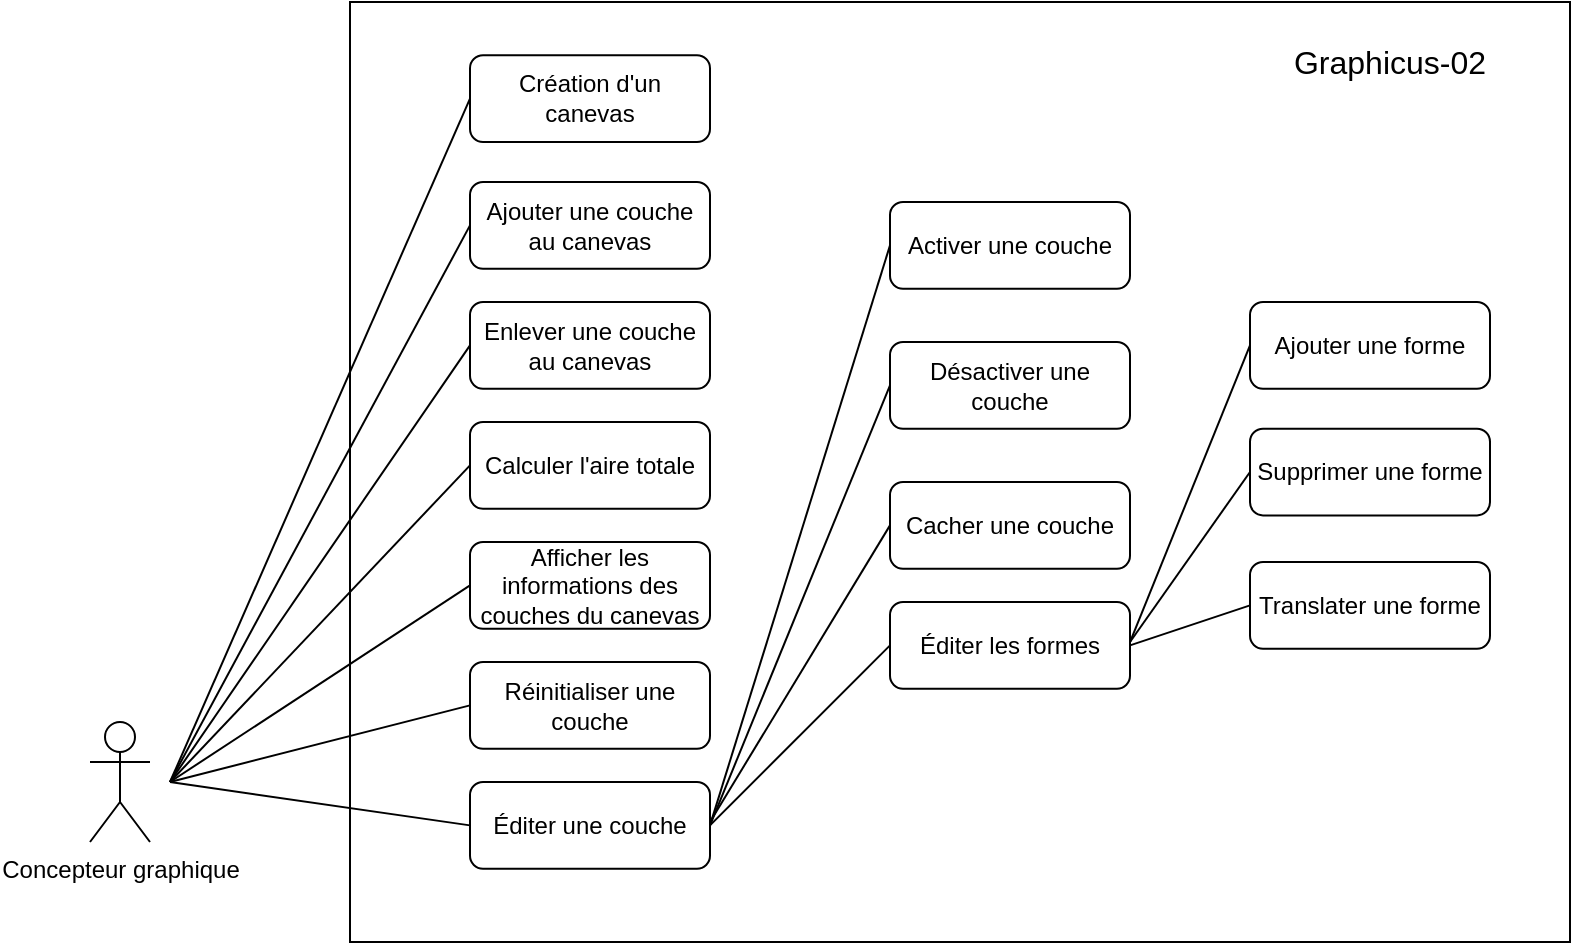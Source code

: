 <mxfile version="14.2.5" type="device"><diagram id="mk2ctqDboukNRnYWTqNj" name="Page-1"><mxGraphModel dx="1038" dy="580" grid="1" gridSize="10" guides="1" tooltips="1" connect="1" arrows="1" fold="1" page="1" pageScale="1" pageWidth="827" pageHeight="1169" math="0" shadow="0"><root><mxCell id="0"/><mxCell id="1" parent="0"/><mxCell id="1ID6MDDptcoK1gBr868S-1" value="Concepteur graphique&lt;br&gt;" style="shape=umlActor;verticalLabelPosition=bottom;verticalAlign=top;html=1;outlineConnect=0;" vertex="1" parent="1"><mxGeometry x="60" y="420" width="30" height="60" as="geometry"/></mxCell><mxCell id="1ID6MDDptcoK1gBr868S-5" value="" style="rounded=0;whiteSpace=wrap;html=1;" vertex="1" parent="1"><mxGeometry x="190" y="60" width="610" height="470" as="geometry"/></mxCell><mxCell id="1ID6MDDptcoK1gBr868S-6" value="&lt;font style=&quot;font-size: 16px&quot;&gt;Graphicus-02&lt;/font&gt;" style="text;html=1;strokeColor=none;fillColor=none;align=center;verticalAlign=middle;whiteSpace=wrap;rounded=0;" vertex="1" parent="1"><mxGeometry x="650" y="80" width="120" height="20" as="geometry"/></mxCell><mxCell id="1ID6MDDptcoK1gBr868S-7" value="&lt;span&gt;Création d'un canevas&lt;/span&gt;" style="rounded=1;whiteSpace=wrap;html=1;" vertex="1" parent="1"><mxGeometry x="250" y="86.63" width="120" height="43.37" as="geometry"/></mxCell><mxCell id="1ID6MDDptcoK1gBr868S-27" value="&lt;span&gt;Ajouter une couche au canevas&lt;/span&gt;" style="rounded=1;whiteSpace=wrap;html=1;" vertex="1" parent="1"><mxGeometry x="250" y="150" width="120" height="43.37" as="geometry"/></mxCell><mxCell id="1ID6MDDptcoK1gBr868S-28" value="&lt;span&gt;Enlever une couche au canevas&lt;/span&gt;" style="rounded=1;whiteSpace=wrap;html=1;" vertex="1" parent="1"><mxGeometry x="250" y="210" width="120" height="43.37" as="geometry"/></mxCell><mxCell id="1ID6MDDptcoK1gBr868S-29" value="Calculer l'aire totale" style="rounded=1;whiteSpace=wrap;html=1;" vertex="1" parent="1"><mxGeometry x="250" y="270" width="120" height="43.37" as="geometry"/></mxCell><mxCell id="1ID6MDDptcoK1gBr868S-30" value="&lt;span&gt;Afficher les informations des couches du canevas&lt;/span&gt;" style="rounded=1;whiteSpace=wrap;html=1;" vertex="1" parent="1"><mxGeometry x="250" y="330" width="120" height="43.37" as="geometry"/></mxCell><mxCell id="1ID6MDDptcoK1gBr868S-31" value="&lt;span&gt;Réinitialiser une couche&lt;/span&gt;" style="rounded=1;whiteSpace=wrap;html=1;" vertex="1" parent="1"><mxGeometry x="250" y="390" width="120" height="43.37" as="geometry"/></mxCell><mxCell id="1ID6MDDptcoK1gBr868S-32" value="&lt;span&gt;Éditer une couche&lt;br&gt;&lt;/span&gt;" style="rounded=1;whiteSpace=wrap;html=1;" vertex="1" parent="1"><mxGeometry x="250" y="450" width="120" height="43.37" as="geometry"/></mxCell><mxCell id="1ID6MDDptcoK1gBr868S-34" value="" style="endArrow=none;html=1;entryX=0;entryY=0.5;entryDx=0;entryDy=0;" edge="1" parent="1" target="1ID6MDDptcoK1gBr868S-32"><mxGeometry width="50" height="50" relative="1" as="geometry"><mxPoint x="100" y="450" as="sourcePoint"/><mxPoint x="530" y="380" as="targetPoint"/></mxGeometry></mxCell><mxCell id="1ID6MDDptcoK1gBr868S-35" value="" style="endArrow=none;html=1;entryX=0;entryY=0.5;entryDx=0;entryDy=0;" edge="1" parent="1" target="1ID6MDDptcoK1gBr868S-31"><mxGeometry width="50" height="50" relative="1" as="geometry"><mxPoint x="100" y="450" as="sourcePoint"/><mxPoint x="260" y="481.685" as="targetPoint"/></mxGeometry></mxCell><mxCell id="1ID6MDDptcoK1gBr868S-36" value="" style="endArrow=none;html=1;entryX=0;entryY=0.5;entryDx=0;entryDy=0;" edge="1" parent="1" target="1ID6MDDptcoK1gBr868S-30"><mxGeometry width="50" height="50" relative="1" as="geometry"><mxPoint x="100" y="450" as="sourcePoint"/><mxPoint x="270" y="491.685" as="targetPoint"/></mxGeometry></mxCell><mxCell id="1ID6MDDptcoK1gBr868S-37" value="" style="endArrow=none;html=1;entryX=0;entryY=0.5;entryDx=0;entryDy=0;" edge="1" parent="1" target="1ID6MDDptcoK1gBr868S-29"><mxGeometry width="50" height="50" relative="1" as="geometry"><mxPoint x="100" y="450" as="sourcePoint"/><mxPoint x="280" y="501.685" as="targetPoint"/></mxGeometry></mxCell><mxCell id="1ID6MDDptcoK1gBr868S-38" value="" style="endArrow=none;html=1;entryX=0;entryY=0.5;entryDx=0;entryDy=0;" edge="1" parent="1" target="1ID6MDDptcoK1gBr868S-28"><mxGeometry width="50" height="50" relative="1" as="geometry"><mxPoint x="100" y="450" as="sourcePoint"/><mxPoint x="290" y="511.685" as="targetPoint"/></mxGeometry></mxCell><mxCell id="1ID6MDDptcoK1gBr868S-39" value="" style="endArrow=none;html=1;entryX=0;entryY=0.5;entryDx=0;entryDy=0;" edge="1" parent="1" target="1ID6MDDptcoK1gBr868S-27"><mxGeometry width="50" height="50" relative="1" as="geometry"><mxPoint x="100" y="450" as="sourcePoint"/><mxPoint x="300" y="521.685" as="targetPoint"/></mxGeometry></mxCell><mxCell id="1ID6MDDptcoK1gBr868S-40" value="" style="endArrow=none;html=1;entryX=0;entryY=0.5;entryDx=0;entryDy=0;" edge="1" parent="1" target="1ID6MDDptcoK1gBr868S-7"><mxGeometry width="50" height="50" relative="1" as="geometry"><mxPoint x="100" y="450" as="sourcePoint"/><mxPoint x="310" y="531.685" as="targetPoint"/></mxGeometry></mxCell><mxCell id="1ID6MDDptcoK1gBr868S-41" value="&lt;span&gt;Activer une couche&lt;/span&gt;&lt;span style=&quot;color: rgba(0 , 0 , 0 , 0) ; font-family: monospace ; font-size: 0px&quot;&gt;%3CmxGraphModel%3E%3Croot%3E%3CmxCell%20id%3D%220%22%2F%3E%3CmxCell%20id%3D%221%22%20parent%3D%220%22%2F%3E%3CmxCell%20id%3D%222%22%20value%3D%22%26lt%3Bspan%26gt%3BCr%C3%A9ation%20d'un%20canevas%26lt%3B%2Fspan%26gt%3B%22%20style%3D%22rounded%3D1%3BwhiteSpace%3Dwrap%3Bhtml%3D1%3B%22%20vertex%3D%221%22%20parent%3D%221%22%3E%3CmxGeometry%20x%3D%22250%22%20y%3D%2286.63%22%20width%3D%22120%22%20height%3D%2243.37%22%20as%3D%22geometry%22%2F%3E%3C%2FmxCell%3E%3C%2Froot%3E%3C%2FmxGraphModel%3E&lt;/span&gt;" style="rounded=1;whiteSpace=wrap;html=1;" vertex="1" parent="1"><mxGeometry x="460" y="160" width="120" height="43.37" as="geometry"/></mxCell><mxCell id="1ID6MDDptcoK1gBr868S-42" value="&lt;span&gt;Désactiver une couche&lt;/span&gt;" style="rounded=1;whiteSpace=wrap;html=1;" vertex="1" parent="1"><mxGeometry x="460" y="230" width="120" height="43.37" as="geometry"/></mxCell><mxCell id="1ID6MDDptcoK1gBr868S-43" value="&lt;span&gt;Cacher une couche&lt;/span&gt;" style="rounded=1;whiteSpace=wrap;html=1;" vertex="1" parent="1"><mxGeometry x="460" y="300" width="120" height="43.37" as="geometry"/></mxCell><mxCell id="1ID6MDDptcoK1gBr868S-44" value="Éditer les formes" style="rounded=1;whiteSpace=wrap;html=1;" vertex="1" parent="1"><mxGeometry x="460" y="360" width="120" height="43.37" as="geometry"/></mxCell><mxCell id="1ID6MDDptcoK1gBr868S-45" value="" style="endArrow=none;html=1;exitX=1;exitY=0.5;exitDx=0;exitDy=0;entryX=0;entryY=0.5;entryDx=0;entryDy=0;" edge="1" parent="1" source="1ID6MDDptcoK1gBr868S-32" target="1ID6MDDptcoK1gBr868S-41"><mxGeometry width="50" height="50" relative="1" as="geometry"><mxPoint x="480" y="330" as="sourcePoint"/><mxPoint x="530" y="280" as="targetPoint"/></mxGeometry></mxCell><mxCell id="1ID6MDDptcoK1gBr868S-46" value="" style="endArrow=none;html=1;exitX=1;exitY=0.5;exitDx=0;exitDy=0;entryX=0;entryY=0.5;entryDx=0;entryDy=0;" edge="1" parent="1" source="1ID6MDDptcoK1gBr868S-32" target="1ID6MDDptcoK1gBr868S-42"><mxGeometry width="50" height="50" relative="1" as="geometry"><mxPoint x="380" y="481.685" as="sourcePoint"/><mxPoint x="460" y="170" as="targetPoint"/></mxGeometry></mxCell><mxCell id="1ID6MDDptcoK1gBr868S-47" value="" style="endArrow=none;html=1;entryX=0;entryY=0.5;entryDx=0;entryDy=0;" edge="1" parent="1" target="1ID6MDDptcoK1gBr868S-43"><mxGeometry width="50" height="50" relative="1" as="geometry"><mxPoint x="370" y="470" as="sourcePoint"/><mxPoint x="480" y="128.315" as="targetPoint"/></mxGeometry></mxCell><mxCell id="1ID6MDDptcoK1gBr868S-48" value="" style="endArrow=none;html=1;entryX=1;entryY=0.5;entryDx=0;entryDy=0;exitX=0;exitY=0.5;exitDx=0;exitDy=0;" edge="1" parent="1" source="1ID6MDDptcoK1gBr868S-44" target="1ID6MDDptcoK1gBr868S-32"><mxGeometry width="50" height="50" relative="1" as="geometry"><mxPoint x="400" y="501.685" as="sourcePoint"/><mxPoint x="490" y="138.315" as="targetPoint"/></mxGeometry></mxCell><mxCell id="1ID6MDDptcoK1gBr868S-49" value="&lt;span&gt;Ajouter une forme&lt;/span&gt;" style="rounded=1;whiteSpace=wrap;html=1;" vertex="1" parent="1"><mxGeometry x="640" y="210" width="120" height="43.37" as="geometry"/></mxCell><mxCell id="1ID6MDDptcoK1gBr868S-50" value="&lt;span&gt;Supprimer une forme&lt;/span&gt;" style="rounded=1;whiteSpace=wrap;html=1;" vertex="1" parent="1"><mxGeometry x="640" y="273.32" width="120" height="43.37" as="geometry"/></mxCell><mxCell id="1ID6MDDptcoK1gBr868S-51" value="&lt;span&gt;Translater une forme&lt;/span&gt;" style="rounded=1;whiteSpace=wrap;html=1;" vertex="1" parent="1"><mxGeometry x="640" y="340" width="120" height="43.37" as="geometry"/></mxCell><mxCell id="1ID6MDDptcoK1gBr868S-52" value="" style="endArrow=none;html=1;entryX=0;entryY=0.5;entryDx=0;entryDy=0;exitX=1;exitY=0.5;exitDx=0;exitDy=0;" edge="1" parent="1" source="1ID6MDDptcoK1gBr868S-44" target="1ID6MDDptcoK1gBr868S-51"><mxGeometry width="50" height="50" relative="1" as="geometry"><mxPoint x="480" y="350" as="sourcePoint"/><mxPoint x="530" y="300" as="targetPoint"/></mxGeometry></mxCell><mxCell id="1ID6MDDptcoK1gBr868S-53" value="" style="endArrow=none;html=1;entryX=0;entryY=0.5;entryDx=0;entryDy=0;" edge="1" parent="1" target="1ID6MDDptcoK1gBr868S-50"><mxGeometry width="50" height="50" relative="1" as="geometry"><mxPoint x="580" y="380" as="sourcePoint"/><mxPoint x="530" y="300" as="targetPoint"/></mxGeometry></mxCell><mxCell id="1ID6MDDptcoK1gBr868S-54" value="" style="endArrow=none;html=1;entryX=0;entryY=0.5;entryDx=0;entryDy=0;" edge="1" parent="1" target="1ID6MDDptcoK1gBr868S-49"><mxGeometry width="50" height="50" relative="1" as="geometry"><mxPoint x="580" y="380" as="sourcePoint"/><mxPoint x="650" y="305.005" as="targetPoint"/></mxGeometry></mxCell></root></mxGraphModel></diagram></mxfile>